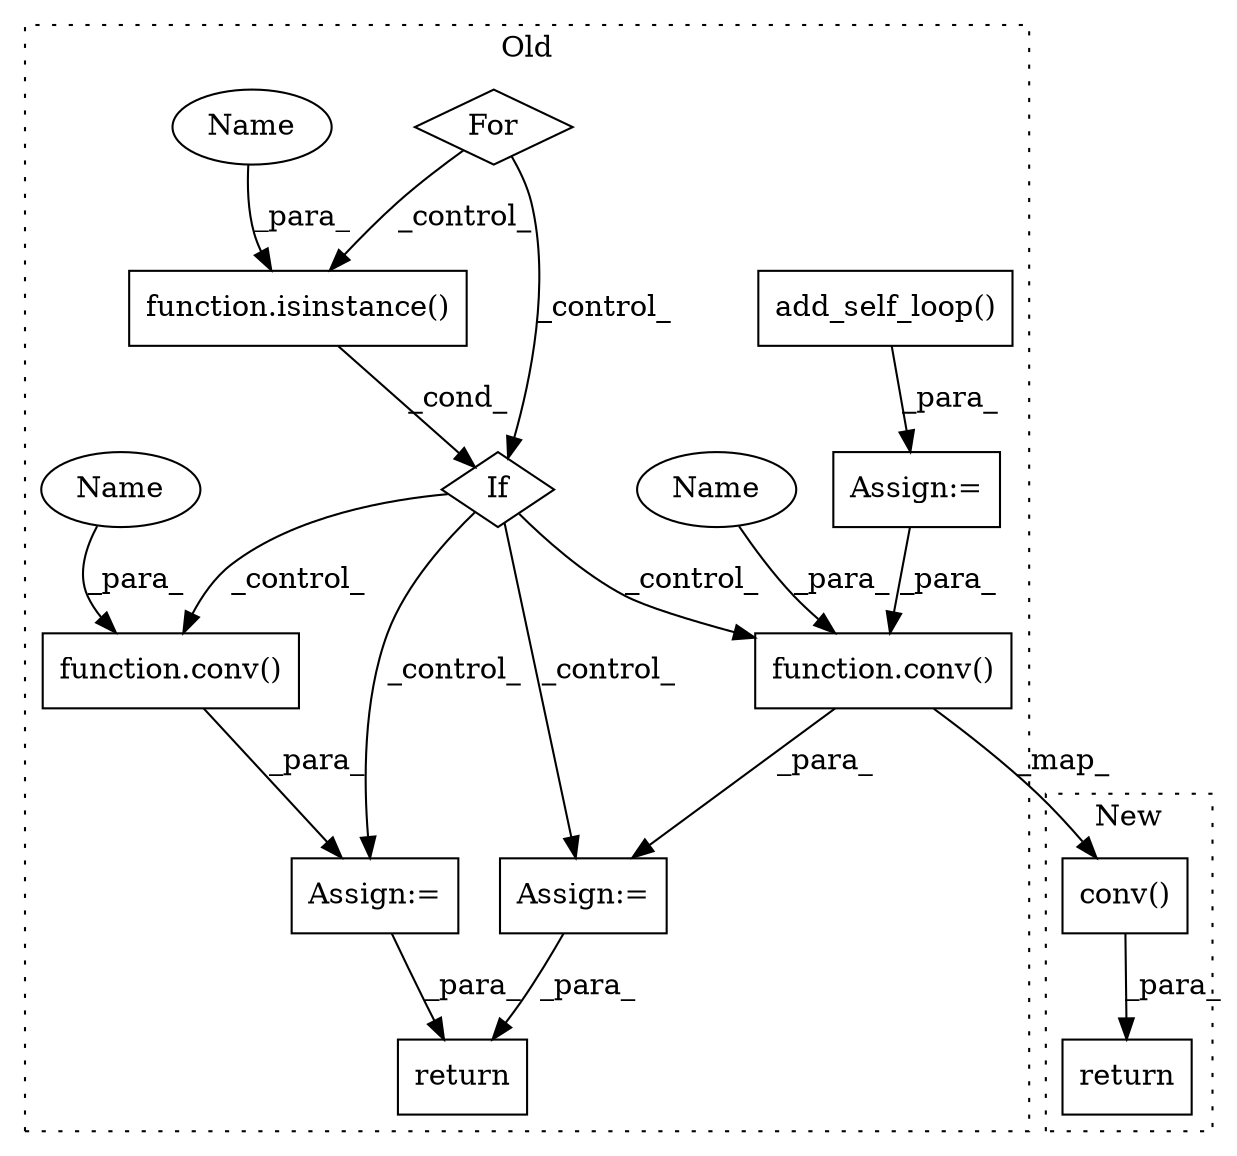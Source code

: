 digraph G {
subgraph cluster0 {
1 [label="function.conv()" a="75" s="3484,3496" l="5,26" shape="box"];
3 [label="For" a="107" s="3392,3413" l="4,15" shape="diamond"];
4 [label="If" a="96" s="3428,3458" l="3,19" shape="diamond"];
5 [label="add_self_loop()" a="75" s="3365" l="17" shape="box"];
6 [label="function.conv()" a="75" s="3566,3575" l="5,1" shape="box"];
7 [label="function.isinstance()" a="75" s="3431,3457" l="11,1" shape="box"];
8 [label="Assign:=" a="68" s="3481" l="3" shape="box"];
9 [label="Assign:=" a="68" s="3362" l="3" shape="box"];
10 [label="Assign:=" a="68" s="3563" l="3" shape="box"];
11 [label="return" a="93" s="3586" l="7" shape="box"];
13 [label="Name" a="87" s="3492" l="4" shape="ellipse"];
14 [label="Name" a="87" s="3571" l="4" shape="ellipse"];
15 [label="Name" a="87" s="3442" l="4" shape="ellipse"];
label = "Old";
style="dotted";
}
subgraph cluster1 {
2 [label="conv()" a="75" s="3345,3362" l="10,26" shape="box"];
12 [label="return" a="93" s="3338" l="7" shape="box"];
label = "New";
style="dotted";
}
1 -> 2 [label="_map_"];
1 -> 8 [label="_para_"];
2 -> 12 [label="_para_"];
3 -> 4 [label="_control_"];
3 -> 7 [label="_control_"];
4 -> 1 [label="_control_"];
4 -> 10 [label="_control_"];
4 -> 6 [label="_control_"];
4 -> 8 [label="_control_"];
5 -> 9 [label="_para_"];
6 -> 10 [label="_para_"];
7 -> 4 [label="_cond_"];
8 -> 11 [label="_para_"];
9 -> 1 [label="_para_"];
10 -> 11 [label="_para_"];
13 -> 1 [label="_para_"];
14 -> 6 [label="_para_"];
15 -> 7 [label="_para_"];
}